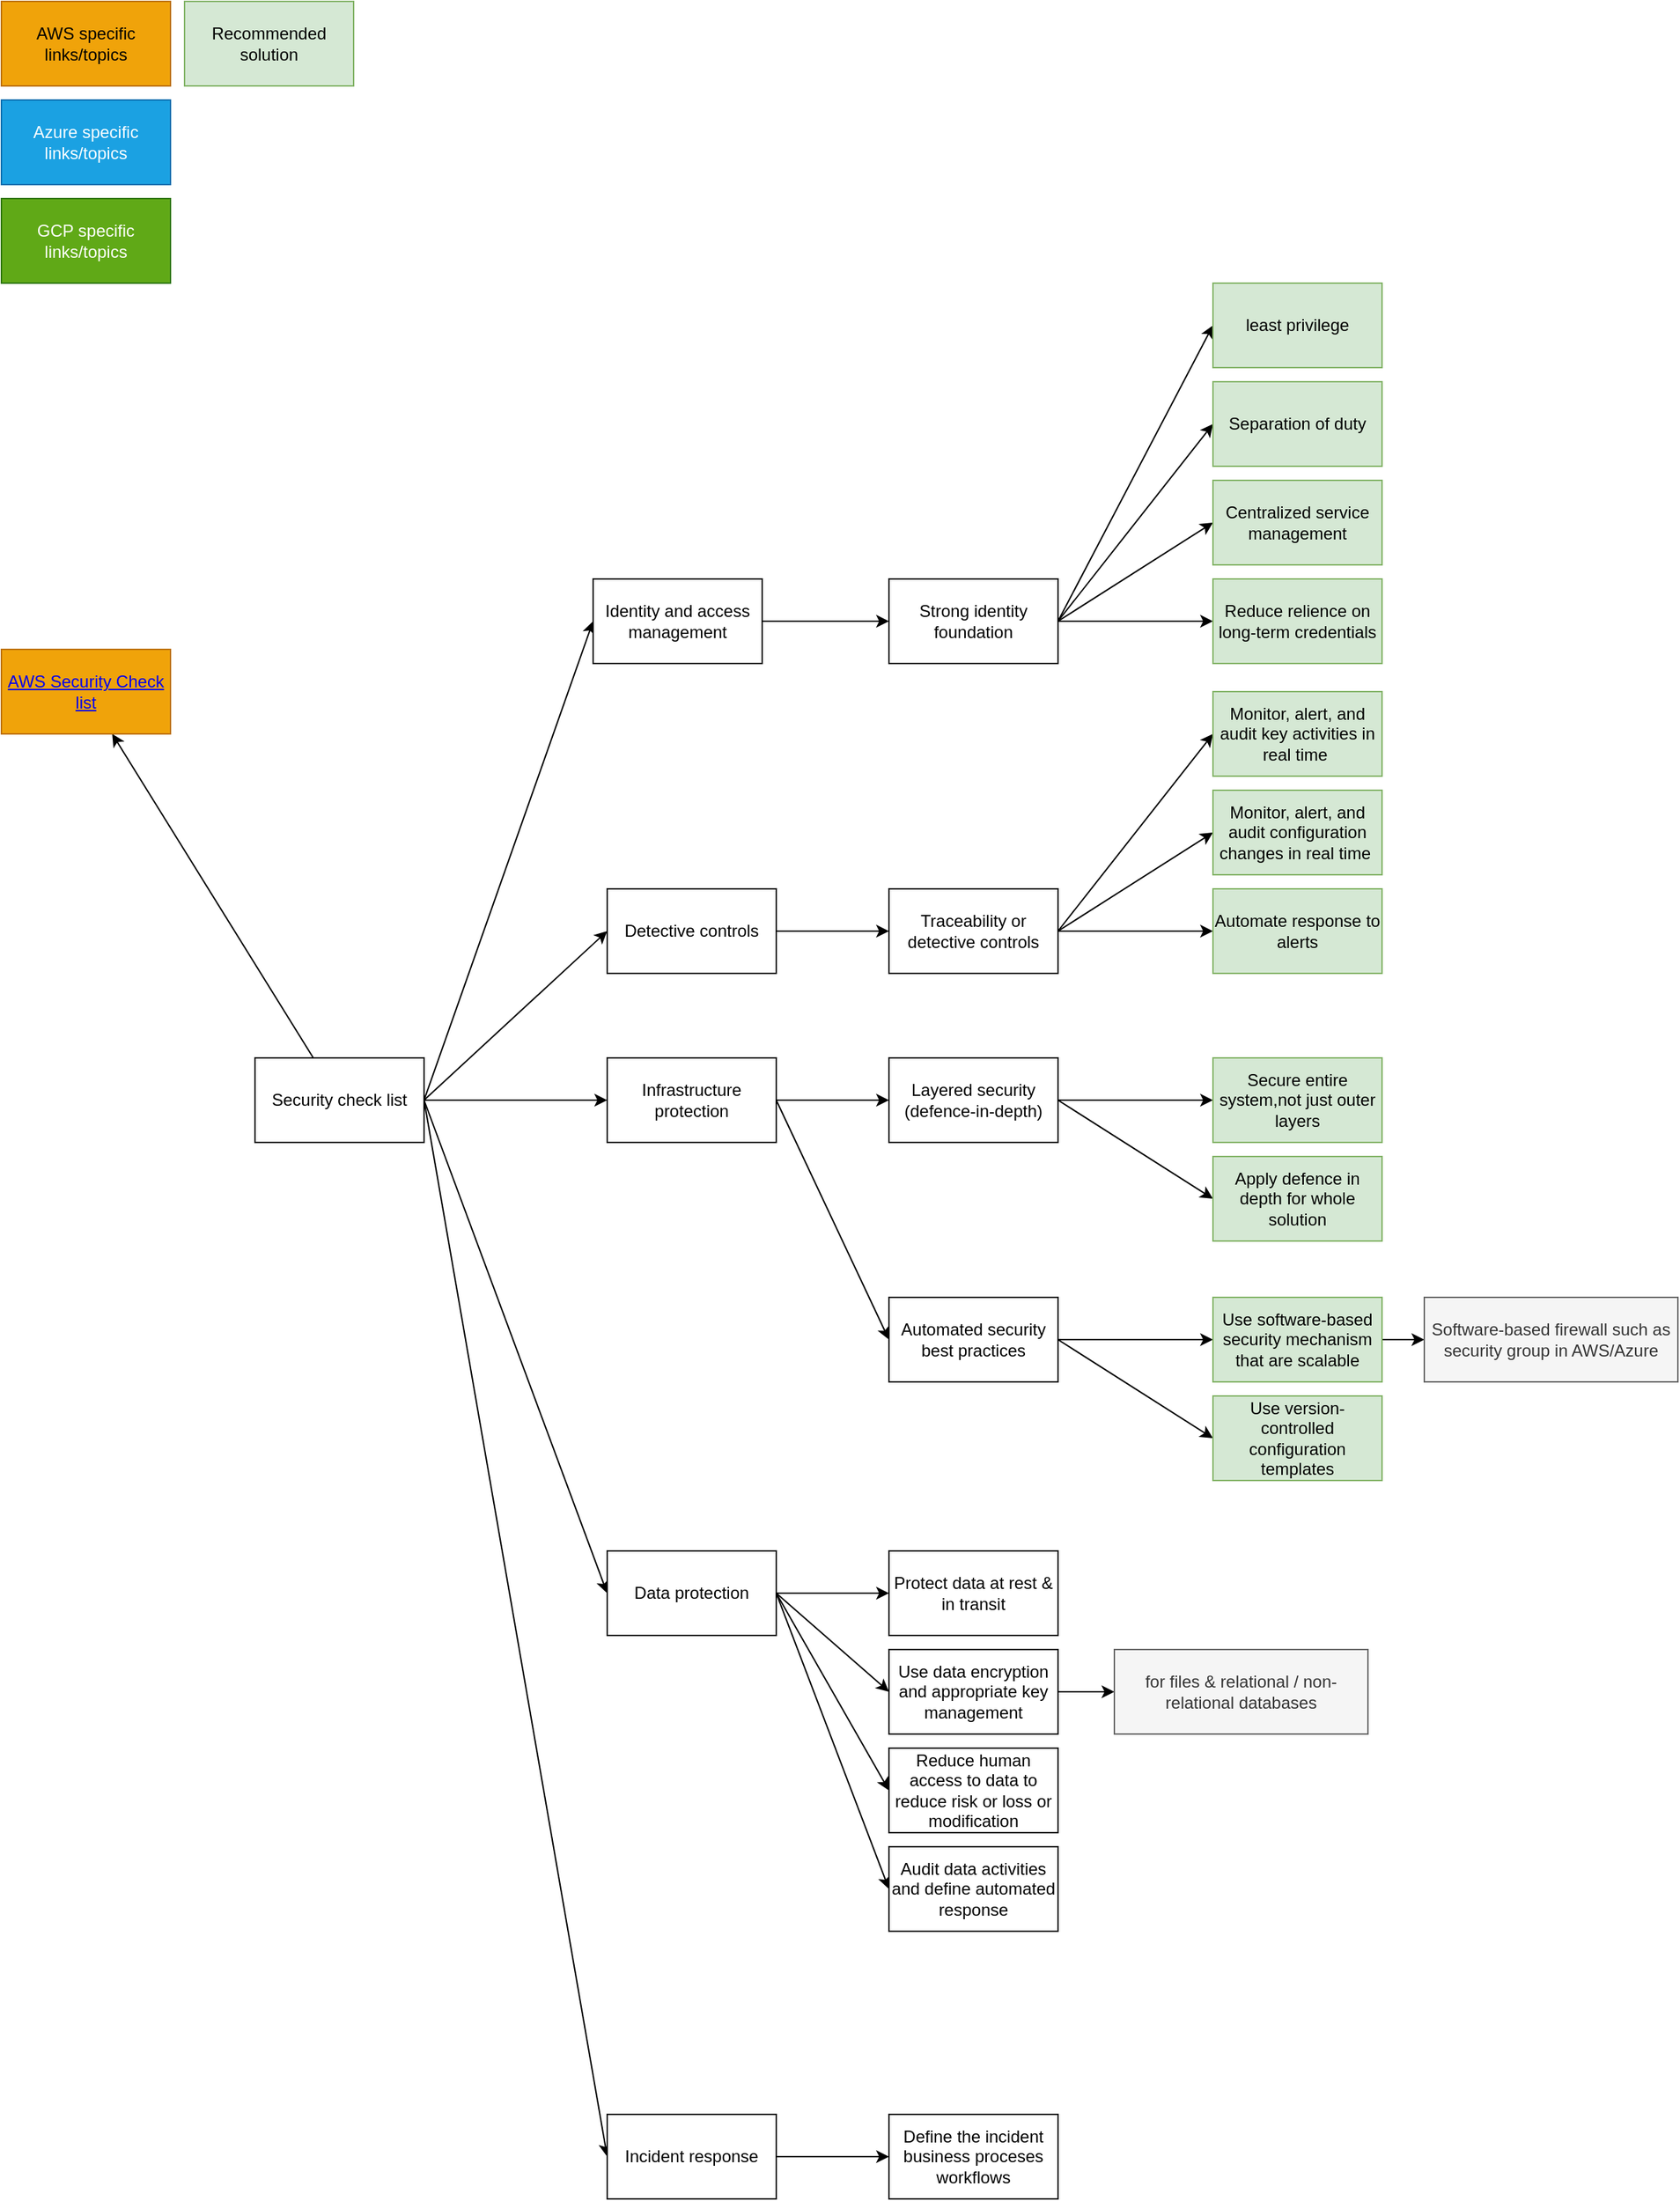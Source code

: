 <mxfile version="16.2.4" type="github">
  <diagram id="cd5pNDrRVSPDS-pt2z1M" name="strategy">
    <mxGraphModel dx="1422" dy="1862" grid="1" gridSize="10" guides="1" tooltips="1" connect="1" arrows="1" fold="1" page="1" pageScale="1" pageWidth="850" pageHeight="1100" math="0" shadow="0">
      <root>
        <mxCell id="0" />
        <mxCell id="1" parent="0" />
        <mxCell id="YJfL9xpBGpE9jjsirG9W-12" style="edgeStyle=none;rounded=0;orthogonalLoop=1;jettySize=auto;html=1;exitX=1;exitY=0.5;exitDx=0;exitDy=0;entryX=0;entryY=0.5;entryDx=0;entryDy=0;" edge="1" parent="1" source="YJfL9xpBGpE9jjsirG9W-3" target="YJfL9xpBGpE9jjsirG9W-6">
          <mxGeometry relative="1" as="geometry" />
        </mxCell>
        <mxCell id="YJfL9xpBGpE9jjsirG9W-13" style="edgeStyle=none;rounded=0;orthogonalLoop=1;jettySize=auto;html=1;exitX=1;exitY=0.5;exitDx=0;exitDy=0;entryX=0;entryY=0.5;entryDx=0;entryDy=0;" edge="1" parent="1" source="YJfL9xpBGpE9jjsirG9W-3" target="YJfL9xpBGpE9jjsirG9W-8">
          <mxGeometry relative="1" as="geometry" />
        </mxCell>
        <mxCell id="YJfL9xpBGpE9jjsirG9W-14" style="edgeStyle=none;rounded=0;orthogonalLoop=1;jettySize=auto;html=1;exitX=1;exitY=0.5;exitDx=0;exitDy=0;entryX=0;entryY=0.5;entryDx=0;entryDy=0;" edge="1" parent="1" source="YJfL9xpBGpE9jjsirG9W-3" target="YJfL9xpBGpE9jjsirG9W-11">
          <mxGeometry relative="1" as="geometry" />
        </mxCell>
        <mxCell id="YJfL9xpBGpE9jjsirG9W-17" style="edgeStyle=none;rounded=0;orthogonalLoop=1;jettySize=auto;html=1;exitX=1;exitY=0.5;exitDx=0;exitDy=0;entryX=0;entryY=0.5;entryDx=0;entryDy=0;" edge="1" parent="1" source="YJfL9xpBGpE9jjsirG9W-3" target="YJfL9xpBGpE9jjsirG9W-15">
          <mxGeometry relative="1" as="geometry" />
        </mxCell>
        <mxCell id="YJfL9xpBGpE9jjsirG9W-18" style="edgeStyle=none;rounded=0;orthogonalLoop=1;jettySize=auto;html=1;exitX=1;exitY=0.5;exitDx=0;exitDy=0;entryX=0;entryY=0.5;entryDx=0;entryDy=0;" edge="1" parent="1" source="YJfL9xpBGpE9jjsirG9W-3" target="YJfL9xpBGpE9jjsirG9W-16">
          <mxGeometry relative="1" as="geometry" />
        </mxCell>
        <mxCell id="YJfL9xpBGpE9jjsirG9W-20" value="" style="edgeStyle=none;rounded=0;orthogonalLoop=1;jettySize=auto;html=1;" edge="1" parent="1" source="YJfL9xpBGpE9jjsirG9W-3" target="YJfL9xpBGpE9jjsirG9W-19">
          <mxGeometry relative="1" as="geometry" />
        </mxCell>
        <mxCell id="YJfL9xpBGpE9jjsirG9W-3" value="Security check list" style="rounded=0;whiteSpace=wrap;html=1;" vertex="1" parent="1">
          <mxGeometry x="230" y="510" width="120" height="60" as="geometry" />
        </mxCell>
        <mxCell id="YJfL9xpBGpE9jjsirG9W-23" style="edgeStyle=none;rounded=0;orthogonalLoop=1;jettySize=auto;html=1;entryX=0;entryY=0.5;entryDx=0;entryDy=0;exitX=1;exitY=0.5;exitDx=0;exitDy=0;" edge="1" parent="1" source="YJfL9xpBGpE9jjsirG9W-6" target="YJfL9xpBGpE9jjsirG9W-22">
          <mxGeometry relative="1" as="geometry" />
        </mxCell>
        <mxCell id="YJfL9xpBGpE9jjsirG9W-6" value="Identity and access management" style="whiteSpace=wrap;html=1;rounded=0;" vertex="1" parent="1">
          <mxGeometry x="470" y="170" width="120" height="60" as="geometry" />
        </mxCell>
        <mxCell id="YJfL9xpBGpE9jjsirG9W-37" style="edgeStyle=none;rounded=0;orthogonalLoop=1;jettySize=auto;html=1;entryX=0;entryY=0.5;entryDx=0;entryDy=0;" edge="1" parent="1" source="YJfL9xpBGpE9jjsirG9W-8" target="YJfL9xpBGpE9jjsirG9W-36">
          <mxGeometry relative="1" as="geometry" />
        </mxCell>
        <mxCell id="YJfL9xpBGpE9jjsirG9W-8" value="Detective controls" style="whiteSpace=wrap;html=1;rounded=0;" vertex="1" parent="1">
          <mxGeometry x="480" y="390" width="120" height="60" as="geometry" />
        </mxCell>
        <mxCell id="YJfL9xpBGpE9jjsirG9W-47" style="edgeStyle=none;rounded=0;orthogonalLoop=1;jettySize=auto;html=1;exitX=1;exitY=0.5;exitDx=0;exitDy=0;entryX=0;entryY=0.5;entryDx=0;entryDy=0;" edge="1" parent="1" source="YJfL9xpBGpE9jjsirG9W-11" target="YJfL9xpBGpE9jjsirG9W-45">
          <mxGeometry relative="1" as="geometry" />
        </mxCell>
        <mxCell id="YJfL9xpBGpE9jjsirG9W-48" style="edgeStyle=none;rounded=0;orthogonalLoop=1;jettySize=auto;html=1;exitX=1;exitY=0.5;exitDx=0;exitDy=0;entryX=0;entryY=0.5;entryDx=0;entryDy=0;" edge="1" parent="1" source="YJfL9xpBGpE9jjsirG9W-11" target="YJfL9xpBGpE9jjsirG9W-46">
          <mxGeometry relative="1" as="geometry" />
        </mxCell>
        <mxCell id="YJfL9xpBGpE9jjsirG9W-11" value="Infrastructure protection" style="whiteSpace=wrap;html=1;rounded=0;" vertex="1" parent="1">
          <mxGeometry x="480" y="510" width="120" height="60" as="geometry" />
        </mxCell>
        <mxCell id="YJfL9xpBGpE9jjsirG9W-62" value="" style="edgeStyle=none;rounded=0;orthogonalLoop=1;jettySize=auto;html=1;" edge="1" parent="1" source="YJfL9xpBGpE9jjsirG9W-15" target="YJfL9xpBGpE9jjsirG9W-61">
          <mxGeometry relative="1" as="geometry" />
        </mxCell>
        <mxCell id="YJfL9xpBGpE9jjsirG9W-66" style="edgeStyle=none;rounded=0;orthogonalLoop=1;jettySize=auto;html=1;exitX=1;exitY=0.5;exitDx=0;exitDy=0;entryX=0;entryY=0.5;entryDx=0;entryDy=0;" edge="1" parent="1" source="YJfL9xpBGpE9jjsirG9W-15" target="YJfL9xpBGpE9jjsirG9W-63">
          <mxGeometry relative="1" as="geometry" />
        </mxCell>
        <mxCell id="YJfL9xpBGpE9jjsirG9W-69" style="edgeStyle=none;rounded=0;orthogonalLoop=1;jettySize=auto;html=1;exitX=1;exitY=0.5;exitDx=0;exitDy=0;entryX=0;entryY=0.5;entryDx=0;entryDy=0;" edge="1" parent="1" source="YJfL9xpBGpE9jjsirG9W-15" target="YJfL9xpBGpE9jjsirG9W-67">
          <mxGeometry relative="1" as="geometry" />
        </mxCell>
        <mxCell id="YJfL9xpBGpE9jjsirG9W-70" style="edgeStyle=none;rounded=0;orthogonalLoop=1;jettySize=auto;html=1;exitX=1;exitY=0.5;exitDx=0;exitDy=0;entryX=0;entryY=0.5;entryDx=0;entryDy=0;" edge="1" parent="1" source="YJfL9xpBGpE9jjsirG9W-15" target="YJfL9xpBGpE9jjsirG9W-68">
          <mxGeometry relative="1" as="geometry" />
        </mxCell>
        <mxCell id="YJfL9xpBGpE9jjsirG9W-15" value="Data protection" style="whiteSpace=wrap;html=1;rounded=0;" vertex="1" parent="1">
          <mxGeometry x="480" y="860" width="120" height="60" as="geometry" />
        </mxCell>
        <mxCell id="YJfL9xpBGpE9jjsirG9W-60" style="edgeStyle=none;rounded=0;orthogonalLoop=1;jettySize=auto;html=1;entryX=0;entryY=0.5;entryDx=0;entryDy=0;" edge="1" parent="1" source="YJfL9xpBGpE9jjsirG9W-16" target="YJfL9xpBGpE9jjsirG9W-59">
          <mxGeometry relative="1" as="geometry" />
        </mxCell>
        <mxCell id="YJfL9xpBGpE9jjsirG9W-16" value="Incident response" style="whiteSpace=wrap;html=1;rounded=0;" vertex="1" parent="1">
          <mxGeometry x="480" y="1260" width="120" height="60" as="geometry" />
        </mxCell>
        <mxCell id="YJfL9xpBGpE9jjsirG9W-19" value="&lt;a href=&quot;https://d1.awsstatic.com/whitepapers/Security/AWS_Security_Checklist.pdf&quot;&gt;AWS Security Check list&lt;/a&gt;" style="whiteSpace=wrap;html=1;rounded=0;fillColor=#f0a30a;strokeColor=#BD7000;fontColor=#000000;" vertex="1" parent="1">
          <mxGeometry x="50" y="220" width="120" height="60" as="geometry" />
        </mxCell>
        <mxCell id="YJfL9xpBGpE9jjsirG9W-25" value="" style="edgeStyle=none;rounded=0;orthogonalLoop=1;jettySize=auto;html=1;exitX=1;exitY=0.5;exitDx=0;exitDy=0;entryX=0;entryY=0.5;entryDx=0;entryDy=0;" edge="1" parent="1" source="YJfL9xpBGpE9jjsirG9W-22" target="YJfL9xpBGpE9jjsirG9W-24">
          <mxGeometry relative="1" as="geometry" />
        </mxCell>
        <mxCell id="YJfL9xpBGpE9jjsirG9W-29" style="edgeStyle=none;rounded=0;orthogonalLoop=1;jettySize=auto;html=1;exitX=1;exitY=0.5;exitDx=0;exitDy=0;entryX=0;entryY=0.5;entryDx=0;entryDy=0;" edge="1" parent="1" source="YJfL9xpBGpE9jjsirG9W-22" target="YJfL9xpBGpE9jjsirG9W-26">
          <mxGeometry relative="1" as="geometry" />
        </mxCell>
        <mxCell id="YJfL9xpBGpE9jjsirG9W-30" style="edgeStyle=none;rounded=0;orthogonalLoop=1;jettySize=auto;html=1;exitX=1;exitY=0.5;exitDx=0;exitDy=0;entryX=0;entryY=0.5;entryDx=0;entryDy=0;" edge="1" parent="1" source="YJfL9xpBGpE9jjsirG9W-22" target="YJfL9xpBGpE9jjsirG9W-27">
          <mxGeometry relative="1" as="geometry" />
        </mxCell>
        <mxCell id="YJfL9xpBGpE9jjsirG9W-31" style="edgeStyle=none;rounded=0;orthogonalLoop=1;jettySize=auto;html=1;exitX=1;exitY=0.5;exitDx=0;exitDy=0;entryX=0;entryY=0.5;entryDx=0;entryDy=0;" edge="1" parent="1" source="YJfL9xpBGpE9jjsirG9W-22" target="YJfL9xpBGpE9jjsirG9W-28">
          <mxGeometry relative="1" as="geometry" />
        </mxCell>
        <mxCell id="YJfL9xpBGpE9jjsirG9W-22" value="Strong identity foundation" style="whiteSpace=wrap;html=1;rounded=0;" vertex="1" parent="1">
          <mxGeometry x="680" y="170" width="120" height="60" as="geometry" />
        </mxCell>
        <mxCell id="YJfL9xpBGpE9jjsirG9W-24" value="least privilege" style="whiteSpace=wrap;html=1;rounded=0;fillColor=#d5e8d4;strokeColor=#82b366;" vertex="1" parent="1">
          <mxGeometry x="910" y="-40" width="120" height="60" as="geometry" />
        </mxCell>
        <mxCell id="YJfL9xpBGpE9jjsirG9W-26" value="Separation of duty" style="whiteSpace=wrap;html=1;rounded=0;fillColor=#d5e8d4;strokeColor=#82b366;" vertex="1" parent="1">
          <mxGeometry x="910" y="30" width="120" height="60" as="geometry" />
        </mxCell>
        <mxCell id="YJfL9xpBGpE9jjsirG9W-27" value="Centralized service management" style="whiteSpace=wrap;html=1;rounded=0;fillColor=#d5e8d4;strokeColor=#82b366;" vertex="1" parent="1">
          <mxGeometry x="910" y="100" width="120" height="60" as="geometry" />
        </mxCell>
        <mxCell id="YJfL9xpBGpE9jjsirG9W-28" value="Reduce relience on long-term credentials" style="whiteSpace=wrap;html=1;rounded=0;fillColor=#d5e8d4;strokeColor=#82b366;" vertex="1" parent="1">
          <mxGeometry x="910" y="170" width="120" height="60" as="geometry" />
        </mxCell>
        <mxCell id="YJfL9xpBGpE9jjsirG9W-32" value="AWS specific links/topics" style="rounded=0;whiteSpace=wrap;html=1;fillColor=#f0a30a;fontColor=#000000;strokeColor=#BD7000;" vertex="1" parent="1">
          <mxGeometry x="50" y="-240" width="120" height="60" as="geometry" />
        </mxCell>
        <mxCell id="YJfL9xpBGpE9jjsirG9W-33" value="Azure specific links/topics" style="rounded=0;whiteSpace=wrap;html=1;fillColor=#1ba1e2;fontColor=#ffffff;strokeColor=#006EAF;" vertex="1" parent="1">
          <mxGeometry x="50" y="-170" width="120" height="60" as="geometry" />
        </mxCell>
        <mxCell id="YJfL9xpBGpE9jjsirG9W-34" value="GCP specific links/topics" style="rounded=0;whiteSpace=wrap;html=1;fillColor=#60a917;fontColor=#ffffff;strokeColor=#2D7600;" vertex="1" parent="1">
          <mxGeometry x="50" y="-100" width="120" height="60" as="geometry" />
        </mxCell>
        <mxCell id="YJfL9xpBGpE9jjsirG9W-35" value="Recommended solution" style="rounded=0;whiteSpace=wrap;html=1;fillColor=#d5e8d4;strokeColor=#82b366;" vertex="1" parent="1">
          <mxGeometry x="180" y="-240" width="120" height="60" as="geometry" />
        </mxCell>
        <mxCell id="YJfL9xpBGpE9jjsirG9W-42" style="edgeStyle=none;rounded=0;orthogonalLoop=1;jettySize=auto;html=1;entryX=0;entryY=0.5;entryDx=0;entryDy=0;exitX=1;exitY=0.5;exitDx=0;exitDy=0;" edge="1" parent="1" source="YJfL9xpBGpE9jjsirG9W-36" target="YJfL9xpBGpE9jjsirG9W-39">
          <mxGeometry relative="1" as="geometry" />
        </mxCell>
        <mxCell id="YJfL9xpBGpE9jjsirG9W-43" style="edgeStyle=none;rounded=0;orthogonalLoop=1;jettySize=auto;html=1;exitX=1;exitY=0.5;exitDx=0;exitDy=0;entryX=0;entryY=0.5;entryDx=0;entryDy=0;" edge="1" parent="1" source="YJfL9xpBGpE9jjsirG9W-36" target="YJfL9xpBGpE9jjsirG9W-40">
          <mxGeometry relative="1" as="geometry" />
        </mxCell>
        <mxCell id="YJfL9xpBGpE9jjsirG9W-44" style="edgeStyle=none;rounded=0;orthogonalLoop=1;jettySize=auto;html=1;exitX=1;exitY=0.5;exitDx=0;exitDy=0;entryX=0;entryY=0.5;entryDx=0;entryDy=0;" edge="1" parent="1" source="YJfL9xpBGpE9jjsirG9W-36" target="YJfL9xpBGpE9jjsirG9W-41">
          <mxGeometry relative="1" as="geometry" />
        </mxCell>
        <mxCell id="YJfL9xpBGpE9jjsirG9W-36" value="Traceability or detective controls" style="whiteSpace=wrap;html=1;rounded=0;" vertex="1" parent="1">
          <mxGeometry x="680" y="390" width="120" height="60" as="geometry" />
        </mxCell>
        <mxCell id="YJfL9xpBGpE9jjsirG9W-39" value="Monitor, alert, and audit key activities in real time&amp;nbsp;" style="whiteSpace=wrap;html=1;rounded=0;fillColor=#d5e8d4;strokeColor=#82b366;" vertex="1" parent="1">
          <mxGeometry x="910" y="250" width="120" height="60" as="geometry" />
        </mxCell>
        <mxCell id="YJfL9xpBGpE9jjsirG9W-40" value="Monitor, alert, and audit configuration changes in real time&amp;nbsp;" style="whiteSpace=wrap;html=1;rounded=0;fillColor=#d5e8d4;strokeColor=#82b366;" vertex="1" parent="1">
          <mxGeometry x="910" y="320" width="120" height="60" as="geometry" />
        </mxCell>
        <mxCell id="YJfL9xpBGpE9jjsirG9W-41" value="Automate response to alerts" style="whiteSpace=wrap;html=1;rounded=0;fillColor=#d5e8d4;strokeColor=#82b366;" vertex="1" parent="1">
          <mxGeometry x="910" y="390" width="120" height="60" as="geometry" />
        </mxCell>
        <mxCell id="YJfL9xpBGpE9jjsirG9W-50" style="edgeStyle=none;rounded=0;orthogonalLoop=1;jettySize=auto;html=1;exitX=1;exitY=0.5;exitDx=0;exitDy=0;entryX=0;entryY=0.5;entryDx=0;entryDy=0;" edge="1" parent="1" source="YJfL9xpBGpE9jjsirG9W-45" target="YJfL9xpBGpE9jjsirG9W-49">
          <mxGeometry relative="1" as="geometry" />
        </mxCell>
        <mxCell id="YJfL9xpBGpE9jjsirG9W-52" style="edgeStyle=none;rounded=0;orthogonalLoop=1;jettySize=auto;html=1;exitX=1;exitY=0.5;exitDx=0;exitDy=0;entryX=0;entryY=0.5;entryDx=0;entryDy=0;" edge="1" parent="1" source="YJfL9xpBGpE9jjsirG9W-45" target="YJfL9xpBGpE9jjsirG9W-51">
          <mxGeometry relative="1" as="geometry" />
        </mxCell>
        <mxCell id="YJfL9xpBGpE9jjsirG9W-45" value="Layered security (defence-in-depth)" style="whiteSpace=wrap;html=1;rounded=0;" vertex="1" parent="1">
          <mxGeometry x="680" y="510" width="120" height="60" as="geometry" />
        </mxCell>
        <mxCell id="YJfL9xpBGpE9jjsirG9W-54" style="edgeStyle=none;rounded=0;orthogonalLoop=1;jettySize=auto;html=1;exitX=1;exitY=0.5;exitDx=0;exitDy=0;entryX=0;entryY=0.5;entryDx=0;entryDy=0;" edge="1" parent="1" source="YJfL9xpBGpE9jjsirG9W-46" target="YJfL9xpBGpE9jjsirG9W-53">
          <mxGeometry relative="1" as="geometry" />
        </mxCell>
        <mxCell id="YJfL9xpBGpE9jjsirG9W-58" style="edgeStyle=none;rounded=0;orthogonalLoop=1;jettySize=auto;html=1;exitX=1;exitY=0.5;exitDx=0;exitDy=0;entryX=0;entryY=0.5;entryDx=0;entryDy=0;" edge="1" parent="1" source="YJfL9xpBGpE9jjsirG9W-46" target="YJfL9xpBGpE9jjsirG9W-57">
          <mxGeometry relative="1" as="geometry" />
        </mxCell>
        <mxCell id="YJfL9xpBGpE9jjsirG9W-46" value="Automated security best practices" style="whiteSpace=wrap;html=1;rounded=0;" vertex="1" parent="1">
          <mxGeometry x="680" y="680" width="120" height="60" as="geometry" />
        </mxCell>
        <mxCell id="YJfL9xpBGpE9jjsirG9W-49" value="Secure entire system,not just outer layers" style="whiteSpace=wrap;html=1;rounded=0;fillColor=#d5e8d4;strokeColor=#82b366;" vertex="1" parent="1">
          <mxGeometry x="910" y="510" width="120" height="60" as="geometry" />
        </mxCell>
        <mxCell id="YJfL9xpBGpE9jjsirG9W-51" value="Apply defence in depth for whole solution" style="whiteSpace=wrap;html=1;rounded=0;fillColor=#d5e8d4;strokeColor=#82b366;" vertex="1" parent="1">
          <mxGeometry x="910" y="580" width="120" height="60" as="geometry" />
        </mxCell>
        <mxCell id="YJfL9xpBGpE9jjsirG9W-56" style="edgeStyle=none;rounded=0;orthogonalLoop=1;jettySize=auto;html=1;exitX=1;exitY=0.5;exitDx=0;exitDy=0;entryX=0;entryY=0.5;entryDx=0;entryDy=0;" edge="1" parent="1" source="YJfL9xpBGpE9jjsirG9W-53" target="YJfL9xpBGpE9jjsirG9W-55">
          <mxGeometry relative="1" as="geometry" />
        </mxCell>
        <mxCell id="YJfL9xpBGpE9jjsirG9W-53" value="Use software-based security mechanism that are scalable" style="whiteSpace=wrap;html=1;rounded=0;fillColor=#d5e8d4;strokeColor=#82b366;" vertex="1" parent="1">
          <mxGeometry x="910" y="680" width="120" height="60" as="geometry" />
        </mxCell>
        <mxCell id="YJfL9xpBGpE9jjsirG9W-55" value="Software-based firewall such as security group in AWS/Azure" style="text;html=1;strokeColor=#666666;fillColor=#f5f5f5;align=center;verticalAlign=middle;whiteSpace=wrap;rounded=0;fontColor=#333333;" vertex="1" parent="1">
          <mxGeometry x="1060" y="680" width="180" height="60" as="geometry" />
        </mxCell>
        <mxCell id="YJfL9xpBGpE9jjsirG9W-57" value="Use version-controlled configuration templates" style="whiteSpace=wrap;html=1;rounded=0;fillColor=#d5e8d4;strokeColor=#82b366;" vertex="1" parent="1">
          <mxGeometry x="910" y="750" width="120" height="60" as="geometry" />
        </mxCell>
        <mxCell id="YJfL9xpBGpE9jjsirG9W-59" value="Define the incident business proceses workflows" style="whiteSpace=wrap;html=1;rounded=0;" vertex="1" parent="1">
          <mxGeometry x="680" y="1260" width="120" height="60" as="geometry" />
        </mxCell>
        <mxCell id="YJfL9xpBGpE9jjsirG9W-61" value="Protect data at rest &amp;amp; in transit" style="whiteSpace=wrap;html=1;rounded=0;" vertex="1" parent="1">
          <mxGeometry x="680" y="860" width="120" height="60" as="geometry" />
        </mxCell>
        <mxCell id="YJfL9xpBGpE9jjsirG9W-65" style="edgeStyle=none;rounded=0;orthogonalLoop=1;jettySize=auto;html=1;exitX=1;exitY=0.5;exitDx=0;exitDy=0;entryX=0;entryY=0.5;entryDx=0;entryDy=0;" edge="1" parent="1" source="YJfL9xpBGpE9jjsirG9W-63" target="YJfL9xpBGpE9jjsirG9W-64">
          <mxGeometry relative="1" as="geometry" />
        </mxCell>
        <mxCell id="YJfL9xpBGpE9jjsirG9W-63" value="Use data encryption and appropriate key management" style="whiteSpace=wrap;html=1;rounded=0;" vertex="1" parent="1">
          <mxGeometry x="680" y="930" width="120" height="60" as="geometry" />
        </mxCell>
        <mxCell id="YJfL9xpBGpE9jjsirG9W-64" value="for files &amp;amp; relational / non-relational databases" style="text;html=1;strokeColor=#666666;fillColor=#f5f5f5;align=center;verticalAlign=middle;whiteSpace=wrap;rounded=0;fontColor=#333333;" vertex="1" parent="1">
          <mxGeometry x="840" y="930" width="180" height="60" as="geometry" />
        </mxCell>
        <mxCell id="YJfL9xpBGpE9jjsirG9W-67" value="Reduce human access to data to reduce risk or loss or modification" style="whiteSpace=wrap;html=1;rounded=0;" vertex="1" parent="1">
          <mxGeometry x="680" y="1000" width="120" height="60" as="geometry" />
        </mxCell>
        <mxCell id="YJfL9xpBGpE9jjsirG9W-68" value="Audit data activities and define automated response" style="whiteSpace=wrap;html=1;rounded=0;" vertex="1" parent="1">
          <mxGeometry x="680" y="1070" width="120" height="60" as="geometry" />
        </mxCell>
      </root>
    </mxGraphModel>
  </diagram>
</mxfile>
